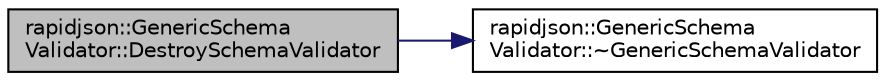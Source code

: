 digraph "rapidjson::GenericSchemaValidator::DestroySchemaValidator"
{
 // INTERACTIVE_SVG=YES
 // LATEX_PDF_SIZE
  edge [fontname="Helvetica",fontsize="10",labelfontname="Helvetica",labelfontsize="10"];
  node [fontname="Helvetica",fontsize="10",shape=record];
  rankdir="LR";
  Node61 [label="rapidjson::GenericSchema\lValidator::DestroySchemaValidator",height=0.2,width=0.4,color="black", fillcolor="grey75", style="filled", fontcolor="black",tooltip=" "];
  Node61 -> Node62 [color="midnightblue",fontsize="10",style="solid",fontname="Helvetica"];
  Node62 [label="rapidjson::GenericSchema\lValidator::~GenericSchemaValidator",height=0.2,width=0.4,color="black", fillcolor="white", style="filled",URL="$classrapidjson_1_1_generic_schema_validator.html#ad9f00d71bf62b8983cf2514c43fb1572",tooltip="Destructor."];
}
